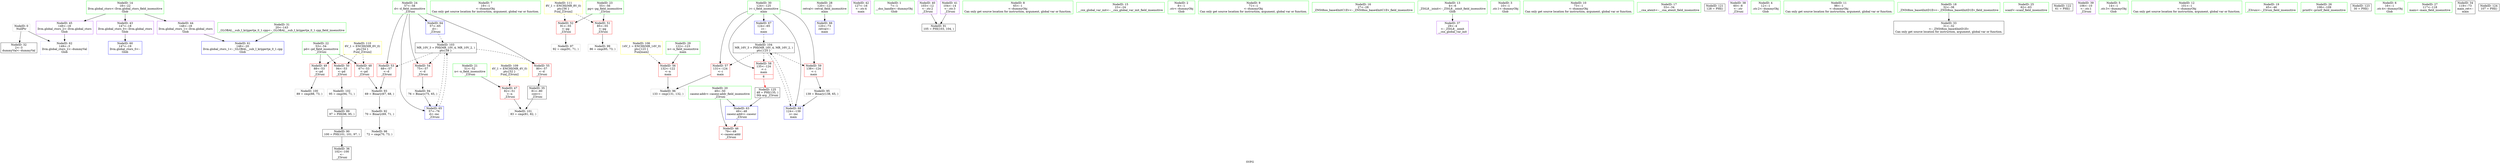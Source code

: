digraph "SVFG" {
	label="SVFG";

	Node0x55f1bfebe6d0 [shape=record,color=grey,label="{NodeID: 0\nNullPtr}"];
	Node0x55f1bfebe6d0 -> Node0x55f1bfed0b30[style=solid];
	Node0x55f1bfebe6d0 -> Node0x55f1bfed3500[style=solid];
	Node0x55f1bfed5410 [shape=record,color=black,label="{NodeID: 90\n100 = PHI(101, 101, 97, )\n}"];
	Node0x55f1bfed5410 -> Node0x55f1bfed0ed0[style=solid];
	Node0x55f1bfecf5e0 [shape=record,color=green,label="{NodeID: 7\n19\<--1\n\<--dummyObj\nCan only get source location for instruction, argument, global var or function.}"];
	Node0x55f1bfed1b60 [shape=record,color=grey,label="{NodeID: 97\n92 = cmp(91, 71, )\n}"];
	Node0x55f1bfecfab0 [shape=record,color=green,label="{NodeID: 14\n18\<--22\nllvm.global_ctors\<--llvm.global_ctors_field_insensitive\nGlob }"];
	Node0x55f1bfecfab0 -> Node0x55f1bfed1480[style=solid];
	Node0x55f1bfecfab0 -> Node0x55f1bfed1580[style=solid];
	Node0x55f1bfecfab0 -> Node0x55f1bfed1680[style=solid];
	Node0x55f1bfedaa70 [shape=record,color=black,label="{NodeID: 104\nMR_16V_3 = PHI(MR_16V_4, MR_16V_2, )\npts\{125 \}\n}"];
	Node0x55f1bfedaa70 -> Node0x55f1bfed3090[style=dashed];
	Node0x55f1bfedaa70 -> Node0x55f1bfed3160[style=dashed];
	Node0x55f1bfedaa70 -> Node0x55f1bfed3230[style=dashed];
	Node0x55f1bfedaa70 -> Node0x55f1bfed3a10[style=dashed];
	Node0x55f1bfed0180 [shape=record,color=green,label="{NodeID: 21\n51\<--52\nn\<--n_field_insensitive\n_Z3runi\n}"];
	Node0x55f1bfed0180 -> Node0x55f1bfed1850[style=solid];
	Node0x55f1bfedbf20 [shape=record,color=yellow,style=double,label="{NodeID: 111\n8V_1 = ENCHI(MR_8V_0)\npts\{56 \}\nFun[_Z3runi]}"];
	Node0x55f1bfedbf20 -> Node0x55f1bfed2bb0[style=dashed];
	Node0x55f1bfedbf20 -> Node0x55f1bfed2c80[style=dashed];
	Node0x55f1bfed07c0 [shape=record,color=green,label="{NodeID: 28\n120\<--121\nretval\<--retval_field_insensitive\nmain\n}"];
	Node0x55f1bfed07c0 -> Node0x55f1bfed3870[style=solid];
	Node0x55f1bfed0e00 [shape=record,color=black,label="{NodeID: 35\n81\<--80\nconv\<--\n_Z3runi\n}"];
	Node0x55f1bfed0e00 -> Node0x55f1bfed7520[style=solid];
	Node0x55f1bfee0120 [shape=record,color=black,label="{NodeID: 125\n48 = PHI(135, )\n0th arg _Z3runi }"];
	Node0x55f1bfee0120 -> Node0x55f1bfed3600[style=solid];
	Node0x55f1bfed13b0 [shape=record,color=purple,label="{NodeID: 42\n127\<--16\n\<--.str.4\nmain\n}"];
	Node0x55f1bfed2a10 [shape=record,color=red,label="{NodeID: 49\n88\<--53\n\<--pd\n_Z3runi\n}"];
	Node0x55f1bfed2a10 -> Node0x55f1bfed1fe0[style=solid];
	Node0x55f1bfed2fc0 [shape=record,color=red,label="{NodeID: 56\n132\<--122\n\<--n\nmain\n}"];
	Node0x55f1bfed2fc0 -> Node0x55f1bfed19e0[style=solid];
	Node0x55f1bfed3600 [shape=record,color=blue,label="{NodeID: 63\n49\<--48\ncasenr.addr\<--casenr\n_Z3runi\n}"];
	Node0x55f1bfed3600 -> Node0x55f1bfed1780[style=dashed];
	Node0x55f1bfebe860 [shape=record,color=green,label="{NodeID: 1\n7\<--1\n__dso_handle\<--dummyObj\nGlob }"];
	Node0x55f1bfed59f0 [shape=record,color=black,label="{NodeID: 91\n105 = PHI(103, 104, )\n}"];
	Node0x55f1bfecf670 [shape=record,color=green,label="{NodeID: 8\n65\<--1\n\<--dummyObj\nCan only get source location for instruction, argument, global var or function.}"];
	Node0x55f1bfed1ce0 [shape=record,color=grey,label="{NodeID: 98\n72 = cmp(70, 73, )\n}"];
	Node0x55f1bfecfbb0 [shape=record,color=green,label="{NodeID: 15\n23\<--24\n__cxx_global_var_init\<--__cxx_global_var_init_field_insensitive\n}"];
	Node0x55f1bfed0250 [shape=record,color=green,label="{NodeID: 22\n53\<--54\npd\<--pd_field_insensitive\n_Z3runi\n}"];
	Node0x55f1bfed0250 -> Node0x55f1bfed2940[style=solid];
	Node0x55f1bfed0250 -> Node0x55f1bfed2a10[style=solid];
	Node0x55f1bfed0250 -> Node0x55f1bfed2ae0[style=solid];
	Node0x55f1bfed0890 [shape=record,color=green,label="{NodeID: 29\n122\<--123\nn\<--n_field_insensitive\nmain\n}"];
	Node0x55f1bfed0890 -> Node0x55f1bfed2fc0[style=solid];
	Node0x55f1bfed0ed0 [shape=record,color=black,label="{NodeID: 36\n102\<--100\n\<--\n_Z3runi\n}"];
	Node0x55f1bfed1480 [shape=record,color=purple,label="{NodeID: 43\n147\<--18\nllvm.global_ctors_0\<--llvm.global_ctors\nGlob }"];
	Node0x55f1bfed1480 -> Node0x55f1bfed3300[style=solid];
	Node0x55f1bfed2ae0 [shape=record,color=red,label="{NodeID: 50\n94\<--53\n\<--pd\n_Z3runi\n}"];
	Node0x55f1bfed2ae0 -> Node0x55f1bfed76a0[style=solid];
	Node0x55f1bfed3090 [shape=record,color=red,label="{NodeID: 57\n131\<--124\n\<--i\nmain\n}"];
	Node0x55f1bfed3090 -> Node0x55f1bfed19e0[style=solid];
	Node0x55f1bfed36d0 [shape=record,color=blue,label="{NodeID: 64\n57\<--65\nd\<--\n_Z3runi\n}"];
	Node0x55f1bfed36d0 -> Node0x55f1bfeda570[style=dashed];
	Node0x55f1bfeceb10 [shape=record,color=green,label="{NodeID: 2\n8\<--1\n.str\<--dummyObj\nGlob }"];
	Node0x55f1bfed5f90 [shape=record,color=grey,label="{NodeID: 92\n70 = Binary(69, 71, )\n}"];
	Node0x55f1bfed5f90 -> Node0x55f1bfed1ce0[style=solid];
	Node0x55f1bfecf700 [shape=record,color=green,label="{NodeID: 9\n71\<--1\n\<--dummyObj\nCan only get source location for instruction, argument, global var or function.}"];
	Node0x55f1bfed1e60 [shape=record,color=grey,label="{NodeID: 99\n86 = cmp(85, 73, )\n}"];
	Node0x55f1bfecfcb0 [shape=record,color=green,label="{NodeID: 16\n27\<--28\n_ZNSt8ios_base4InitC1Ev\<--_ZNSt8ios_base4InitC1Ev_field_insensitive\n}"];
	Node0x55f1bfedba90 [shape=record,color=yellow,style=double,label="{NodeID: 106\n14V_1 = ENCHI(MR_14V_0)\npts\{123 \}\nFun[main]}"];
	Node0x55f1bfedba90 -> Node0x55f1bfed2fc0[style=dashed];
	Node0x55f1bfed0320 [shape=record,color=green,label="{NodeID: 23\n55\<--56\npg\<--pg_field_insensitive\n_Z3runi\n}"];
	Node0x55f1bfed0320 -> Node0x55f1bfed2bb0[style=solid];
	Node0x55f1bfed0320 -> Node0x55f1bfed2c80[style=solid];
	Node0x55f1bfed0960 [shape=record,color=green,label="{NodeID: 30\n124\<--125\ni\<--i_field_insensitive\nmain\n}"];
	Node0x55f1bfed0960 -> Node0x55f1bfed3090[style=solid];
	Node0x55f1bfed0960 -> Node0x55f1bfed3160[style=solid];
	Node0x55f1bfed0960 -> Node0x55f1bfed3230[style=solid];
	Node0x55f1bfed0960 -> Node0x55f1bfed3940[style=solid];
	Node0x55f1bfed0960 -> Node0x55f1bfed3a10[style=solid];
	Node0x55f1bfed0fa0 [shape=record,color=purple,label="{NodeID: 37\n29\<--4\n\<--_ZStL8__ioinit\n__cxx_global_var_init\n}"];
	Node0x55f1bfed1580 [shape=record,color=purple,label="{NodeID: 44\n148\<--18\nllvm.global_ctors_1\<--llvm.global_ctors\nGlob }"];
	Node0x55f1bfed1580 -> Node0x55f1bfed3400[style=solid];
	Node0x55f1bfed2bb0 [shape=record,color=red,label="{NodeID: 51\n85\<--55\n\<--pg\n_Z3runi\n}"];
	Node0x55f1bfed2bb0 -> Node0x55f1bfed1e60[style=solid];
	Node0x55f1bfed3160 [shape=record,color=red,label="{NodeID: 58\n135\<--124\n\<--i\nmain\n|{<s0>6}}"];
	Node0x55f1bfed3160:s0 -> Node0x55f1bfee0120[style=solid,color=red];
	Node0x55f1bfed37a0 [shape=record,color=blue,label="{NodeID: 65\n57\<--76\nd\<--inc\n_Z3runi\n}"];
	Node0x55f1bfed37a0 -> Node0x55f1bfeda570[style=dashed];
	Node0x55f1bfeceba0 [shape=record,color=green,label="{NodeID: 3\n10\<--1\n.str.1\<--dummyObj\nGlob }"];
	Node0x55f1bfed6110 [shape=record,color=grey,label="{NodeID: 93\n69 = Binary(67, 68, )\n}"];
	Node0x55f1bfed6110 -> Node0x55f1bfed5f90[style=solid];
	Node0x55f1bfecf790 [shape=record,color=green,label="{NodeID: 10\n73\<--1\n\<--dummyObj\nCan only get source location for instruction, argument, global var or function.}"];
	Node0x55f1bfed1fe0 [shape=record,color=grey,label="{NodeID: 100\n89 = cmp(88, 73, )\n}"];
	Node0x55f1bfecfdb0 [shape=record,color=green,label="{NodeID: 17\n33\<--34\n__cxa_atexit\<--__cxa_atexit_field_insensitive\n}"];
	Node0x55f1bfed03f0 [shape=record,color=green,label="{NodeID: 24\n57\<--58\nd\<--d_field_insensitive\n_Z3runi\n}"];
	Node0x55f1bfed03f0 -> Node0x55f1bfed2d50[style=solid];
	Node0x55f1bfed03f0 -> Node0x55f1bfed2e20[style=solid];
	Node0x55f1bfed03f0 -> Node0x55f1bfed2ef0[style=solid];
	Node0x55f1bfed03f0 -> Node0x55f1bfed36d0[style=solid];
	Node0x55f1bfed03f0 -> Node0x55f1bfed37a0[style=solid];
	Node0x55f1bfed0a30 [shape=record,color=green,label="{NodeID: 31\n20\<--143\n_GLOBAL__sub_I_krijgertje_0_1.cpp\<--_GLOBAL__sub_I_krijgertje_0_1.cpp_field_insensitive\n}"];
	Node0x55f1bfed0a30 -> Node0x55f1bfed3400[style=solid];
	Node0x55f1bfedfd20 [shape=record,color=black,label="{NodeID: 121\n128 = PHI()\n}"];
	Node0x55f1bfed1070 [shape=record,color=purple,label="{NodeID: 38\n60\<--8\n\<--.str\n_Z3runi\n}"];
	Node0x55f1bfed1680 [shape=record,color=purple,label="{NodeID: 45\n149\<--18\nllvm.global_ctors_2\<--llvm.global_ctors\nGlob }"];
	Node0x55f1bfed1680 -> Node0x55f1bfed3500[style=solid];
	Node0x55f1bfed2c80 [shape=record,color=red,label="{NodeID: 52\n91\<--55\n\<--pg\n_Z3runi\n}"];
	Node0x55f1bfed2c80 -> Node0x55f1bfed1b60[style=solid];
	Node0x55f1bfed3230 [shape=record,color=red,label="{NodeID: 59\n138\<--124\n\<--i\nmain\n}"];
	Node0x55f1bfed3230 -> Node0x55f1bfed6410[style=solid];
	Node0x55f1bfed3870 [shape=record,color=blue,label="{NodeID: 66\n120\<--73\nretval\<--\nmain\n}"];
	Node0x55f1bfecec30 [shape=record,color=green,label="{NodeID: 4\n12\<--1\n.str.2\<--dummyObj\nGlob }"];
	Node0x55f1bfed6290 [shape=record,color=grey,label="{NodeID: 94\n76 = Binary(75, 65, )\n}"];
	Node0x55f1bfed6290 -> Node0x55f1bfed37a0[style=solid];
	Node0x55f1bfecf820 [shape=record,color=green,label="{NodeID: 11\n98\<--1\n\<--dummyObj\nCan only get source location for instruction, argument, global var or function.}"];
	Node0x55f1bfed7520 [shape=record,color=grey,label="{NodeID: 101\n83 = cmp(81, 82, )\n}"];
	Node0x55f1bfecfeb0 [shape=record,color=green,label="{NodeID: 18\n32\<--38\n_ZNSt8ios_base4InitD1Ev\<--_ZNSt8ios_base4InitD1Ev_field_insensitive\n}"];
	Node0x55f1bfecfeb0 -> Node0x55f1bfed0c30[style=solid];
	Node0x55f1bfed04c0 [shape=record,color=green,label="{NodeID: 25\n62\<--63\nscanf\<--scanf_field_insensitive\n}"];
	Node0x55f1bfed0b30 [shape=record,color=black,label="{NodeID: 32\n2\<--3\ndummyVal\<--dummyVal\n}"];
	Node0x55f1bfedfe20 [shape=record,color=black,label="{NodeID: 122\n61 = PHI()\n}"];
	Node0x55f1bfed1140 [shape=record,color=purple,label="{NodeID: 39\n106\<--10\n\<--.str.1\n_Z3runi\n}"];
	Node0x55f1bfed1780 [shape=record,color=red,label="{NodeID: 46\n79\<--49\n\<--casenr.addr\n_Z3runi\n}"];
	Node0x55f1bfed2d50 [shape=record,color=red,label="{NodeID: 53\n68\<--57\n\<--d\n_Z3runi\n}"];
	Node0x55f1bfed2d50 -> Node0x55f1bfed6110[style=solid];
	Node0x55f1bfed3300 [shape=record,color=blue,label="{NodeID: 60\n147\<--19\nllvm.global_ctors_0\<--\nGlob }"];
	Node0x55f1bfed3940 [shape=record,color=blue,label="{NodeID: 67\n124\<--65\ni\<--\nmain\n}"];
	Node0x55f1bfed3940 -> Node0x55f1bfedaa70[style=dashed];
	Node0x55f1bfecf4c0 [shape=record,color=green,label="{NodeID: 5\n14\<--1\n.str.3\<--dummyObj\nGlob }"];
	Node0x55f1bfed6410 [shape=record,color=grey,label="{NodeID: 95\n139 = Binary(138, 65, )\n}"];
	Node0x55f1bfed6410 -> Node0x55f1bfed3a10[style=solid];
	Node0x55f1bfecf8b0 [shape=record,color=green,label="{NodeID: 12\n101\<--1\n\<--dummyObj\nCan only get source location for instruction, argument, global var or function.}"];
	Node0x55f1bfed76a0 [shape=record,color=grey,label="{NodeID: 102\n95 = cmp(94, 71, )\n}"];
	Node0x55f1bfed76a0 -> Node0x55f1bfed4e70[style=solid];
	Node0x55f1bfecffb0 [shape=record,color=green,label="{NodeID: 19\n45\<--46\n_Z3runi\<--_Z3runi_field_insensitive\n}"];
	Node0x55f1bfedbd60 [shape=record,color=yellow,style=double,label="{NodeID: 109\n4V_1 = ENCHI(MR_4V_0)\npts\{52 \}\nFun[_Z3runi]}"];
	Node0x55f1bfedbd60 -> Node0x55f1bfed1850[style=dashed];
	Node0x55f1bfed05c0 [shape=record,color=green,label="{NodeID: 26\n108\<--109\nprintf\<--printf_field_insensitive\n}"];
	Node0x55f1bfed0c30 [shape=record,color=black,label="{NodeID: 33\n31\<--32\n\<--_ZNSt8ios_base4InitD1Ev\nCan only get source location for instruction, argument, global var or function.}"];
	Node0x55f1bfedff20 [shape=record,color=black,label="{NodeID: 123\n30 = PHI()\n}"];
	Node0x55f1bfed1210 [shape=record,color=purple,label="{NodeID: 40\n103\<--12\n\<--.str.2\n_Z3runi\n}"];
	Node0x55f1bfed1210 -> Node0x55f1bfed59f0[style=solid];
	Node0x55f1bfed1850 [shape=record,color=red,label="{NodeID: 47\n82\<--51\n\<--n\n_Z3runi\n}"];
	Node0x55f1bfed1850 -> Node0x55f1bfed7520[style=solid];
	Node0x55f1bfed2e20 [shape=record,color=red,label="{NodeID: 54\n75\<--57\n\<--d\n_Z3runi\n}"];
	Node0x55f1bfed2e20 -> Node0x55f1bfed6290[style=solid];
	Node0x55f1bfed3400 [shape=record,color=blue,label="{NodeID: 61\n148\<--20\nllvm.global_ctors_1\<--_GLOBAL__sub_I_krijgertje_0_1.cpp\nGlob }"];
	Node0x55f1bfed3a10 [shape=record,color=blue,label="{NodeID: 68\n124\<--139\ni\<--inc\nmain\n}"];
	Node0x55f1bfed3a10 -> Node0x55f1bfedaa70[style=dashed];
	Node0x55f1bfed4e70 [shape=record,color=black,label="{NodeID: 89\n97 = PHI(98, 95, )\n}"];
	Node0x55f1bfed4e70 -> Node0x55f1bfed5410[style=solid];
	Node0x55f1bfecf550 [shape=record,color=green,label="{NodeID: 6\n16\<--1\n.str.4\<--dummyObj\nGlob }"];
	Node0x55f1bfed19e0 [shape=record,color=grey,label="{NodeID: 96\n133 = cmp(131, 132, )\n}"];
	Node0x55f1bfecf9b0 [shape=record,color=green,label="{NodeID: 13\n4\<--6\n_ZStL8__ioinit\<--_ZStL8__ioinit_field_insensitive\nGlob }"];
	Node0x55f1bfecf9b0 -> Node0x55f1bfed0fa0[style=solid];
	Node0x55f1bfeda570 [shape=record,color=black,label="{NodeID: 103\nMR_10V_3 = PHI(MR_10V_4, MR_10V_2, )\npts\{58 \}\n}"];
	Node0x55f1bfeda570 -> Node0x55f1bfed2d50[style=dashed];
	Node0x55f1bfeda570 -> Node0x55f1bfed2e20[style=dashed];
	Node0x55f1bfeda570 -> Node0x55f1bfed2ef0[style=dashed];
	Node0x55f1bfeda570 -> Node0x55f1bfed37a0[style=dashed];
	Node0x55f1bfed00b0 [shape=record,color=green,label="{NodeID: 20\n49\<--50\ncasenr.addr\<--casenr.addr_field_insensitive\n_Z3runi\n}"];
	Node0x55f1bfed00b0 -> Node0x55f1bfed1780[style=solid];
	Node0x55f1bfed00b0 -> Node0x55f1bfed3600[style=solid];
	Node0x55f1bfedbe40 [shape=record,color=yellow,style=double,label="{NodeID: 110\n6V_1 = ENCHI(MR_6V_0)\npts\{54 \}\nFun[_Z3runi]}"];
	Node0x55f1bfedbe40 -> Node0x55f1bfed2940[style=dashed];
	Node0x55f1bfedbe40 -> Node0x55f1bfed2a10[style=dashed];
	Node0x55f1bfedbe40 -> Node0x55f1bfed2ae0[style=dashed];
	Node0x55f1bfed06c0 [shape=record,color=green,label="{NodeID: 27\n117\<--118\nmain\<--main_field_insensitive\n}"];
	Node0x55f1bfed0d30 [shape=record,color=black,label="{NodeID: 34\n119\<--73\nmain_ret\<--\nmain\n}"];
	Node0x55f1bfee0020 [shape=record,color=black,label="{NodeID: 124\n107 = PHI()\n}"];
	Node0x55f1bfed12e0 [shape=record,color=purple,label="{NodeID: 41\n104\<--14\n\<--.str.3\n_Z3runi\n}"];
	Node0x55f1bfed12e0 -> Node0x55f1bfed59f0[style=solid];
	Node0x55f1bfed2940 [shape=record,color=red,label="{NodeID: 48\n67\<--53\n\<--pd\n_Z3runi\n}"];
	Node0x55f1bfed2940 -> Node0x55f1bfed6110[style=solid];
	Node0x55f1bfed2ef0 [shape=record,color=red,label="{NodeID: 55\n80\<--57\n\<--d\n_Z3runi\n}"];
	Node0x55f1bfed2ef0 -> Node0x55f1bfed0e00[style=solid];
	Node0x55f1bfed3500 [shape=record,color=blue, style = dotted,label="{NodeID: 62\n149\<--3\nllvm.global_ctors_2\<--dummyVal\nGlob }"];
}
